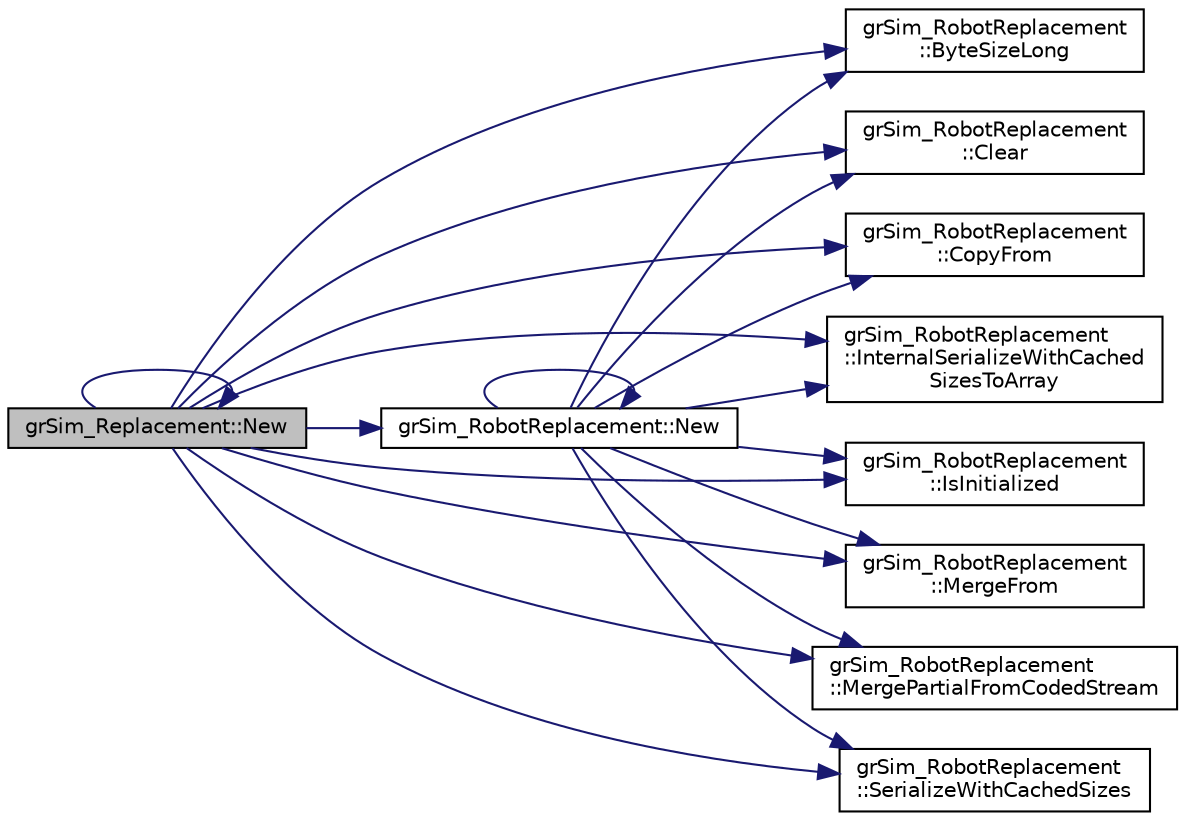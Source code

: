 digraph "grSim_Replacement::New"
{
 // INTERACTIVE_SVG=YES
  edge [fontname="Helvetica",fontsize="10",labelfontname="Helvetica",labelfontsize="10"];
  node [fontname="Helvetica",fontsize="10",shape=record];
  rankdir="LR";
  Node1 [label="grSim_Replacement::New",height=0.2,width=0.4,color="black", fillcolor="grey75", style="filled", fontcolor="black"];
  Node1 -> Node2 [color="midnightblue",fontsize="10",style="solid",fontname="Helvetica"];
  Node2 [label="grSim_RobotReplacement\l::ByteSizeLong",height=0.2,width=0.4,color="black", fillcolor="white", style="filled",URL="$d5/da8/classgr_sim___robot_replacement.html#ada5ef4a28084d152fc3c6a40bffded78"];
  Node1 -> Node3 [color="midnightblue",fontsize="10",style="solid",fontname="Helvetica"];
  Node3 [label="grSim_RobotReplacement\l::Clear",height=0.2,width=0.4,color="black", fillcolor="white", style="filled",URL="$d5/da8/classgr_sim___robot_replacement.html#ab5f7f3415dddf4addce0c45e22520df0"];
  Node1 -> Node4 [color="midnightblue",fontsize="10",style="solid",fontname="Helvetica"];
  Node4 [label="grSim_RobotReplacement\l::CopyFrom",height=0.2,width=0.4,color="black", fillcolor="white", style="filled",URL="$d5/da8/classgr_sim___robot_replacement.html#a4edf77ceeac6398b99774d8f4bc3eb77"];
  Node1 -> Node5 [color="midnightblue",fontsize="10",style="solid",fontname="Helvetica"];
  Node5 [label="grSim_RobotReplacement\l::InternalSerializeWithCached\lSizesToArray",height=0.2,width=0.4,color="black", fillcolor="white", style="filled",URL="$d5/da8/classgr_sim___robot_replacement.html#a5d561d6f2a1977c773582bece0c4cbc7"];
  Node1 -> Node6 [color="midnightblue",fontsize="10",style="solid",fontname="Helvetica"];
  Node6 [label="grSim_RobotReplacement\l::IsInitialized",height=0.2,width=0.4,color="black", fillcolor="white", style="filled",URL="$d5/da8/classgr_sim___robot_replacement.html#ab9899f6f4956ea87a7eeb4542f90ec4f"];
  Node1 -> Node7 [color="midnightblue",fontsize="10",style="solid",fontname="Helvetica"];
  Node7 [label="grSim_RobotReplacement\l::MergeFrom",height=0.2,width=0.4,color="black", fillcolor="white", style="filled",URL="$d5/da8/classgr_sim___robot_replacement.html#a0df288793cbfa958c71223ee4365bec3"];
  Node1 -> Node8 [color="midnightblue",fontsize="10",style="solid",fontname="Helvetica"];
  Node8 [label="grSim_RobotReplacement\l::MergePartialFromCodedStream",height=0.2,width=0.4,color="black", fillcolor="white", style="filled",URL="$d5/da8/classgr_sim___robot_replacement.html#ad9f66837cc48a3caf7679ef6b653980a"];
  Node1 -> Node9 [color="midnightblue",fontsize="10",style="solid",fontname="Helvetica"];
  Node9 [label="grSim_RobotReplacement::New",height=0.2,width=0.4,color="black", fillcolor="white", style="filled",URL="$d5/da8/classgr_sim___robot_replacement.html#acc7f61918c27856478e87b9c587c81a1"];
  Node9 -> Node9 [color="midnightblue",fontsize="10",style="solid",fontname="Helvetica"];
  Node9 -> Node4 [color="midnightblue",fontsize="10",style="solid",fontname="Helvetica"];
  Node9 -> Node7 [color="midnightblue",fontsize="10",style="solid",fontname="Helvetica"];
  Node9 -> Node3 [color="midnightblue",fontsize="10",style="solid",fontname="Helvetica"];
  Node9 -> Node6 [color="midnightblue",fontsize="10",style="solid",fontname="Helvetica"];
  Node9 -> Node2 [color="midnightblue",fontsize="10",style="solid",fontname="Helvetica"];
  Node9 -> Node8 [color="midnightblue",fontsize="10",style="solid",fontname="Helvetica"];
  Node9 -> Node10 [color="midnightblue",fontsize="10",style="solid",fontname="Helvetica"];
  Node10 [label="grSim_RobotReplacement\l::SerializeWithCachedSizes",height=0.2,width=0.4,color="black", fillcolor="white", style="filled",URL="$d5/da8/classgr_sim___robot_replacement.html#a5fae2b81d55bf8aea040c826dc6113a3"];
  Node9 -> Node5 [color="midnightblue",fontsize="10",style="solid",fontname="Helvetica"];
  Node1 -> Node1 [color="midnightblue",fontsize="10",style="solid",fontname="Helvetica"];
  Node1 -> Node10 [color="midnightblue",fontsize="10",style="solid",fontname="Helvetica"];
}
